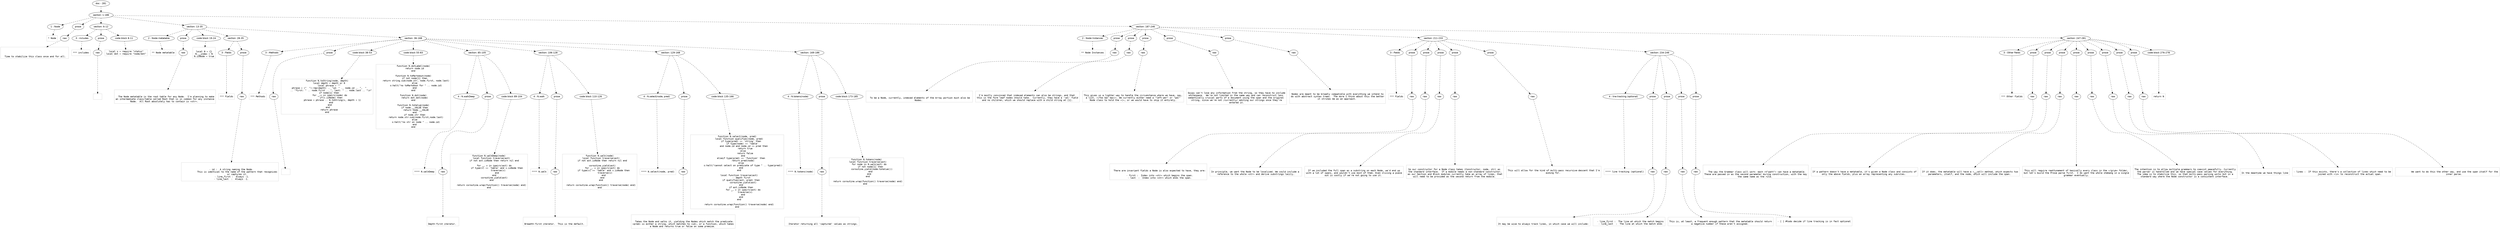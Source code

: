 digraph hierarchy {

node [fontname=Helvetica]
edge [style=dashed]

doc_0 [label="doc - 281"]


doc_0 -> { section_1}
{rank=same; section_1}

section_1 [label="section: 1-186"]


section_1 -> { header_2 prose_3 section_4 section_5 section_6}
{rank=same; header_2 prose_3 section_4 section_5 section_6}

header_2 [label="1 : Node"]

prose_3 [label="prose"]

section_4 [label="section: 6-12"]

section_5 [label="section: 13-35"]

section_6 [label="section: 187-246"]


header_2 -> leaf_7
leaf_7  [color=Gray,shape=rectangle,fontname=Inconsolata,label="* Node"]
prose_3 -> { raw_8}
{rank=same; raw_8}

raw_8 [label="raw"]


raw_8 -> leaf_9
leaf_9  [color=Gray,shape=rectangle,fontname=Inconsolata,label="


  Time to stabilize this class once and for all. 
"]
section_4 -> { header_10 prose_11 codeblock_12}
{rank=same; header_10 prose_11 codeblock_12}

header_10 [label="3 : includes"]

prose_11 [label="prose"]

codeblock_12 [label="code block 8-11"]


header_10 -> leaf_13
leaf_13  [color=Gray,shape=rectangle,fontname=Inconsolata,label="*** includes"]
prose_11 -> { raw_14}
{rank=same; raw_14}

raw_14 [label="raw"]


raw_14 -> leaf_15
leaf_15  [color=Gray,shape=rectangle,fontname=Inconsolata,label="
"]
codeblock_12 -> leaf_16
leaf_16  [color=Gray,shape=rectangle,fontname=Inconsolata,label="local s = require \"status\"
local dot = require \"node/dot\""]
section_5 -> { header_17 prose_18 codeblock_19 section_20 section_21}
{rank=same; header_17 prose_18 codeblock_19 section_20 section_21}

header_17 [label="2 : Node metatable"]

prose_18 [label="prose"]

codeblock_19 [label="code block 19-24"]

section_20 [label="section: 28-35"]

section_21 [label="section: 36-168"]


header_17 -> leaf_22
leaf_22  [color=Gray,shape=rectangle,fontname=Inconsolata,label="** Node metatable"]
prose_18 -> { raw_23}
{rank=same; raw_23}

raw_23 [label="raw"]


raw_23 -> leaf_24
leaf_24  [color=Gray,shape=rectangle,fontname=Inconsolata,label="

  The Node metatable is the root table for any Node.  I'm planning to make
an intermediate class/table called Root that is in common for any instance
Node.  All Root absolutely has to contain is =str=. 
"]
codeblock_19 -> leaf_25
leaf_25  [color=Gray,shape=rectangle,fontname=Inconsolata,label="
local N = {}
N.__index = N
N.isNode = true"]
section_20 -> { header_26 prose_27}
{rank=same; header_26 prose_27}

header_26 [label="3 : Fields"]

prose_27 [label="prose"]


header_26 -> leaf_28
leaf_28  [color=Gray,shape=rectangle,fontname=Inconsolata,label="*** Fields"]
prose_27 -> { raw_29}
{rank=same; raw_29}

raw_29 [label="raw"]


raw_29 -> leaf_30
leaf_30  [color=Gray,shape=rectangle,fontname=Inconsolata,label="

   - id :  A string naming the Node. 
           This is identical to the name of the pattern that recognizes
           or captures it.
   - line_first :  Always -1.
   - line_last  :  Always -1. 
"]
section_21 -> { header_31 prose_32 codeblock_33 codeblock_34 section_35 section_36 section_37 section_38}
{rank=same; header_31 prose_32 codeblock_33 codeblock_34 section_35 section_36 section_37 section_38}

header_31 [label="3 : Methods"]

prose_32 [label="prose"]

codeblock_33 [label="code block 38-53"]

codeblock_34 [label="code block 55-83"]

section_35 [label="section: 85-105"]

section_36 [label="section: 106-128"]

section_37 [label="section: 129-168"]

section_38 [label="section: 169-186"]


header_31 -> leaf_39
leaf_39  [color=Gray,shape=rectangle,fontname=Inconsolata,label="*** Methods"]
prose_32 -> { raw_40}
{rank=same; raw_40}

raw_40 [label="raw"]


raw_40 -> leaf_41
leaf_41  [color=Gray,shape=rectangle,fontname=Inconsolata,label="
"]
codeblock_33 -> leaf_42
leaf_42  [color=Gray,shape=rectangle,fontname=Inconsolata,label="function N.toString(node, depth)
   local depth = depth or 0
   local phrase = \"\"
   phrase = (\"  \"):rep(depth) .. \"id: \" .. node.id .. \",  \"
      .. \"first: \" .. node.first .. \", last: \" .. node.last .. \"\\n\"
   if node[1] then
    for _,v in ipairs(node) do
      if(v.isNode) then
        phrase = phrase .. N.toString(v, depth + 1)
      end
    end
  end 
   return phrase
end"]
codeblock_34 -> leaf_43
leaf_43  [color=Gray,shape=rectangle,fontname=Inconsolata,label="function N.dotLabel(node)
  return node.id
end

function N.toMarkdown(node)
  if not node[1] then
    return string.sub(node.str, node.first, node.last)
  else
    s:halt(\"no toMarkdown for \" .. node.id)
  end
end

function N.dot(node)
  return dot.dot(node)
end

function N.toValue(node)
  if node.__VALUE then
    return node.__VALUE
  end
  if node.str then
    return node.str:sub(node.first,node.last)
  else
    s:halt(\"no str on node \" .. node.id)
  end
end
"]
section_35 -> { header_44 prose_45 codeblock_46}
{rank=same; header_44 prose_45 codeblock_46}

header_44 [label="4 : N.walkDeep"]

prose_45 [label="prose"]

codeblock_46 [label="code block 89-104"]


header_44 -> leaf_47
leaf_47  [color=Gray,shape=rectangle,fontname=Inconsolata,label="**** N.walkDeep"]
prose_45 -> { raw_48}
{rank=same; raw_48}

raw_48 [label="raw"]


raw_48 -> leaf_49
leaf_49  [color=Gray,shape=rectangle,fontname=Inconsolata,label="

Depth-first iterator. 
"]
codeblock_46 -> leaf_50
leaf_50  [color=Gray,shape=rectangle,fontname=Inconsolata,label="function N.walkDeep(node)
    local function traverse(ast)
        if not ast.isNode then return nil end

        for _, v in ipairs(ast) do
            if type(v) == 'table' and v.isNode then
              traverse(v)
            end
        end
        coroutine.yield(ast)
    end

    return coroutine.wrap(function() traverse(node) end)
end"]
section_36 -> { header_51 prose_52 codeblock_53}
{rank=same; header_51 prose_52 codeblock_53}

header_51 [label="4 : N.walk"]

prose_52 [label="prose"]

codeblock_53 [label="code block 110-126"]


header_51 -> leaf_54
leaf_54  [color=Gray,shape=rectangle,fontname=Inconsolata,label="**** N.walk"]
prose_52 -> { raw_55}
{rank=same; raw_55}

raw_55 [label="raw"]


raw_55 -> leaf_56
leaf_56  [color=Gray,shape=rectangle,fontname=Inconsolata,label="

Breadth-first iterator.  This is the default. 
"]
codeblock_53 -> leaf_57
leaf_57  [color=Gray,shape=rectangle,fontname=Inconsolata,label="function N.walk(node)
  local function traverse(ast)
    if not ast.isNode then return nil end

    coroutine.yield(ast)
    for _, v in ipairs(ast) do
      if type(v) == 'table' and v.isNode then
        traverse(v)
      end
    end
  end

  return coroutine.wrap(function() traverse(node) end)
end
"]
section_37 -> { header_58 prose_59 codeblock_60}
{rank=same; header_58 prose_59 codeblock_60}

header_58 [label="4 : N.select(node, pred)"]

prose_59 [label="prose"]

codeblock_60 [label="code block 135-166"]


header_58 -> leaf_61
leaf_61  [color=Gray,shape=rectangle,fontname=Inconsolata,label="**** N.select(node, pred)"]
prose_59 -> { raw_62}
{rank=same; raw_62}

raw_62 [label="raw"]


raw_62 -> leaf_63
leaf_63  [color=Gray,shape=rectangle,fontname=Inconsolata,label="

  Takes the Node and walks it, yielding the Nodes which match the predicate.
=pred= is either a string, which matches to =id=, or a function, which takes
a Node and returns true or false on some premise. 
"]
codeblock_60 -> leaf_64
leaf_64  [color=Gray,shape=rectangle,fontname=Inconsolata,label="function N.select(node, pred)
   local function qualifies(node, pred)
      if type(pred) == 'string' then
         if type(node) == 'table' 
          and node.id and node.id == pred then
            return true
         else
            return false
         end
      elseif type(pred) == 'function' then
         return pred(node)
      else
         s:halt(\"cannot select on predicate of type \" .. type(pred))
      end
   end

   local function traverse(ast)
      -- depth first
      if qualifies(ast, pred) then
         coroutine.yield(ast)
      end
      if ast.isNode then
         for _, v in ipairs(ast) do
            traverse(v)
         end
      end
   end

   return coroutine.wrap(function() traverse(node) end)
end"]
section_38 -> { header_65 prose_66 codeblock_67}
{rank=same; header_65 prose_66 codeblock_67}

header_65 [label="4 : N.tokens(node)"]

prose_66 [label="prose"]

codeblock_67 [label="code block 173-185"]


header_65 -> leaf_68
leaf_68  [color=Gray,shape=rectangle,fontname=Inconsolata,label="**** N.tokens(node)"]
prose_66 -> { raw_69}
{rank=same; raw_69}

raw_69 [label="raw"]


raw_69 -> leaf_70
leaf_70  [color=Gray,shape=rectangle,fontname=Inconsolata,label="

  Iterator returning all 'captured' values as strings.
"]
codeblock_67 -> leaf_71
leaf_71  [color=Gray,shape=rectangle,fontname=Inconsolata,label="function N.tokens(node)
  local function traverse(ast)
    for node in N.walk(ast) do
      if not node[1] then
        coroutine.yield(node:toValue())
      end
    end
  end

  return coroutine.wrap(function() traverse(node) end)
end  "]
section_6 -> { header_72 prose_73 prose_74 prose_75 prose_76 prose_77 section_78 section_79}
{rank=same; header_72 prose_73 prose_74 prose_75 prose_76 prose_77 section_78 section_79}

header_72 [label="2 : Node Instances"]

prose_73 [label="prose"]

prose_74 [label="prose"]

prose_75 [label="prose"]

prose_76 [label="prose"]

prose_77 [label="prose"]

section_78 [label="section: 211-233"]

section_79 [label="section: 247-281"]


header_72 -> leaf_80
leaf_80  [color=Gray,shape=rectangle,fontname=Inconsolata,label="** Node Instances"]
prose_73 -> { raw_81}
{rank=same; raw_81}

raw_81 [label="raw"]


raw_81 -> leaf_82
leaf_82  [color=Gray,shape=rectangle,fontname=Inconsolata,label="

  To be a Node, currently, indexed elements of the Array portion must also be 
Nodes. 
"]
prose_74 -> { raw_83}
{rank=same; raw_83}

raw_83 [label="raw"]


raw_83 -> leaf_84
leaf_84  [color=Gray,shape=rectangle,fontname=Inconsolata,label="
I'm mostly convinced that indexed elements can also be strings, and that 
this is the form leaf nodes should take.  Currently, they have a 'val' field
and no children, which we should replace with a child string at [1].
"]
prose_75 -> { raw_85}
{rank=same; raw_85}

raw_85 [label="raw"]


raw_85 -> leaf_86
leaf_86  [color=Gray,shape=rectangle,fontname=Inconsolata,label="
This gives us a lighter way to handle the circumstance where we have, say,
a list, =(foo bar baz)=. We currently either need a \"left-per\" or \"pal\"
Node class to hold the =(=, or we would have to skip it entirely.
"]
prose_76 -> { raw_87}
{rank=same; raw_87}

raw_87 [label="raw"]


raw_87 -> leaf_88
leaf_88  [color=Gray,shape=rectangle,fontname=Inconsolata,label="
Quipu can't lose any information from the string, so they have to include
whitespace.  We're not limited in the same way and can reconstruct less 
semantically crucial parts of a document using the span and the original 
string, since we're not /currently/ editing our strings once they're
entered in.
"]
prose_77 -> { raw_89}
{rank=same; raw_89}

raw_89 [label="raw"]


raw_89 -> leaf_90
leaf_90  [color=Gray,shape=rectangle,fontname=Inconsolata,label="
Nodes are meant to be broadly compatible with everything we intend to
do with abstract syntax trees.  The more I think about this the better
it strikes me as an approach. 

"]
section_78 -> { header_91 prose_92 prose_93 prose_94 prose_95 prose_96 section_97}
{rank=same; header_91 prose_92 prose_93 prose_94 prose_95 prose_96 section_97}

header_91 [label="3 : Fields"]

prose_92 [label="prose"]

prose_93 [label="prose"]

prose_94 [label="prose"]

prose_95 [label="prose"]

prose_96 [label="prose"]

section_97 [label="section: 234-246"]


header_91 -> leaf_98
leaf_98  [color=Gray,shape=rectangle,fontname=Inconsolata,label="*** Fields"]
prose_92 -> { raw_99}
{rank=same; raw_99}

raw_99 [label="raw"]


raw_99 -> leaf_100
leaf_100  [color=Gray,shape=rectangle,fontname=Inconsolata,label="

  There are invariant fields a Node is also expected to have, they are:
 
  - first :  Index into =str= which begins the span.
  - last  :  Index into =str= which ends the span.
"]
prose_93 -> { raw_101}
{rank=same; raw_101}

raw_101 [label="raw"]


raw_101 -> leaf_102
leaf_102  [color=Gray,shape=rectangle,fontname=Inconsolata,label="
In principle, we want the Node to be localized. We could include a 
reference to the whole =str= and derive substrings lazily.
"]
prose_94 -> { raw_103}
{rank=same; raw_103}

raw_103 [label="raw"]


raw_103 -> leaf_104
leaf_104  [color=Gray,shape=rectangle,fontname=Inconsolata,label="
If we included the full span as a substring on each Node, we'd end up
with a lot of spans, and wouldn't use most of them. Even slicing a piece
out is costly if we're not going to use it. 
"]
prose_95 -> { raw_105}
{rank=same; raw_105}

raw_105 [label="raw"]


raw_105 -> leaf_106
leaf_106  [color=Gray,shape=rectangle,fontname=Inconsolata,label="
So our constructor for a Node class takes (Constructor, node, str) as 
the standard interface.  If a module needs a non-standard constructor,
as our Section and Block modules currently take an array of lines, that
will need to be provided as the second return from the module. 
"]
prose_96 -> { raw_107}
{rank=same; raw_107}

raw_107 [label="raw"]


raw_107 -> leaf_108
leaf_108  [color=Gray,shape=rectangle,fontname=Inconsolata,label="
This will allow for the kind of multi-pass recursive-descent that I'm
aiming for. 

"]
section_97 -> { header_109 prose_110 prose_111 prose_112 prose_113}
{rank=same; header_109 prose_110 prose_111 prose_112 prose_113}

header_109 [label="4 : line tracking (optional)"]

prose_110 [label="prose"]

prose_111 [label="prose"]

prose_112 [label="prose"]

prose_113 [label="prose"]


header_109 -> leaf_114
leaf_114  [color=Gray,shape=rectangle,fontname=Inconsolata,label="**** line tracking (optional)"]
prose_110 -> { raw_115}
{rank=same; raw_115}

raw_115 [label="raw"]


raw_115 -> leaf_116
leaf_116  [color=Gray,shape=rectangle,fontname=Inconsolata,label="

It may be wise to always track lines, in which case we will include:
"]
prose_111 -> { raw_117}
{rank=same; raw_117}

raw_117 [label="raw"]


raw_117 -> leaf_118
leaf_118  [color=Gray,shape=rectangle,fontname=Inconsolata,label="
  - line_first :  The line at which the match begins
  - line_last  :  The line at which the match ends
"]
prose_112 -> { raw_119}
{rank=same; raw_119}

raw_119 [label="raw"]


raw_119 -> leaf_120
leaf_120  [color=Gray,shape=rectangle,fontname=Inconsolata,label="
This is, at least, a frequent enough pattern that the metatable should return
a negative number if these aren't assigned. 
"]
prose_113 -> { raw_121}
{rank=same; raw_121}

raw_121 [label="raw"]


raw_121 -> leaf_122
leaf_122  [color=Gray,shape=rectangle,fontname=Inconsolata,label="
- [ ] #todo decide if line tracking is in fact optional

"]
section_79 -> { header_123 prose_124 prose_125 prose_126 prose_127 prose_128 prose_129 prose_130 prose_131 codeblock_132}
{rank=same; header_123 prose_124 prose_125 prose_126 prose_127 prose_128 prose_129 prose_130 prose_131 codeblock_132}

header_123 [label="3 : Other fields"]

prose_124 [label="prose"]

prose_125 [label="prose"]

prose_126 [label="prose"]

prose_127 [label="prose"]

prose_128 [label="prose"]

prose_129 [label="prose"]

prose_130 [label="prose"]

prose_131 [label="prose"]

codeblock_132 [label="code block 276-278"]


header_123 -> leaf_133
leaf_133  [color=Gray,shape=rectangle,fontname=Inconsolata,label="*** Other fields"]
prose_124 -> { raw_134}
{rank=same; raw_134}

raw_134 [label="raw"]


raw_134 -> leaf_135
leaf_135  [color=Gray,shape=rectangle,fontname=Inconsolata,label="

  The way the Grammar class will work: each =V\"patt\"= can have a metatable.
These are passed in as the second parameter during construction, with the key
the same name as the rule. 
"]
prose_125 -> { raw_136}
{rank=same; raw_136}

raw_136 [label="raw"]


raw_136 -> leaf_137
leaf_137  [color=Gray,shape=rectangle,fontname=Inconsolata,label="
If a pattern doesn't have a metatable, it's given a Node class and consists of
only the above fields, plus an array representing any subrules. 
"]
prose_126 -> { raw_138}
{rank=same; raw_138}

raw_138 [label="raw"]


raw_138 -> leaf_139
leaf_139  [color=Gray,shape=rectangle,fontname=Inconsolata,label="
If it does, the metatable will have a =__call= method, which expects two
parameters, itself, and the node, which will include the span. 
"]
prose_127 -> { raw_140}
{rank=same; raw_140}

raw_140 [label="raw"]


raw_140 -> leaf_141
leaf_141  [color=Gray,shape=rectangle,fontname=Inconsolata,label="
This will require reattunement of basically every class in the =/grym= folder,
but let's build the Prose parse first.  I do want the whole shebang in a single
grammar eventually.
"]
prose_128 -> { raw_142}
{rank=same; raw_142}

raw_142 [label="raw"]


raw_142 -> leaf_143
leaf_143  [color=Gray,shape=rectangle,fontname=Inconsolata,label="
The intention is to allow multiple grammars to coexist peacefully. Currently
the parser is handrolled and we have special case values for everything.
The idea is to stabilize this, so that multi-pass parsing works but in a
standard way where the Node constructor is a consistent interface. 
"]
prose_129 -> { raw_144}
{rank=same; raw_144}

raw_144 [label="raw"]


raw_144 -> leaf_145
leaf_145  [color=Gray,shape=rectangle,fontname=Inconsolata,label="
In the meantime we have things like
"]
prose_130 -> { raw_146}
{rank=same; raw_146}

raw_146 [label="raw"]


raw_146 -> leaf_147
leaf_147  [color=Gray,shape=rectangle,fontname=Inconsolata,label="
- lines :  If this exists, there's a collection of lines which need to be
           joined with =\\n= to reconstruct the actual span.
"]
prose_131 -> { raw_148}
{rank=same; raw_148}

raw_148 [label="raw"]


raw_148 -> leaf_149
leaf_149  [color=Gray,shape=rectangle,fontname=Inconsolata,label="
           We want to do this the other way, and use the span itself for the
           inner parse. 
"]
codeblock_132 -> leaf_150
leaf_150  [color=Gray,shape=rectangle,fontname=Inconsolata,label="return N"]

}
